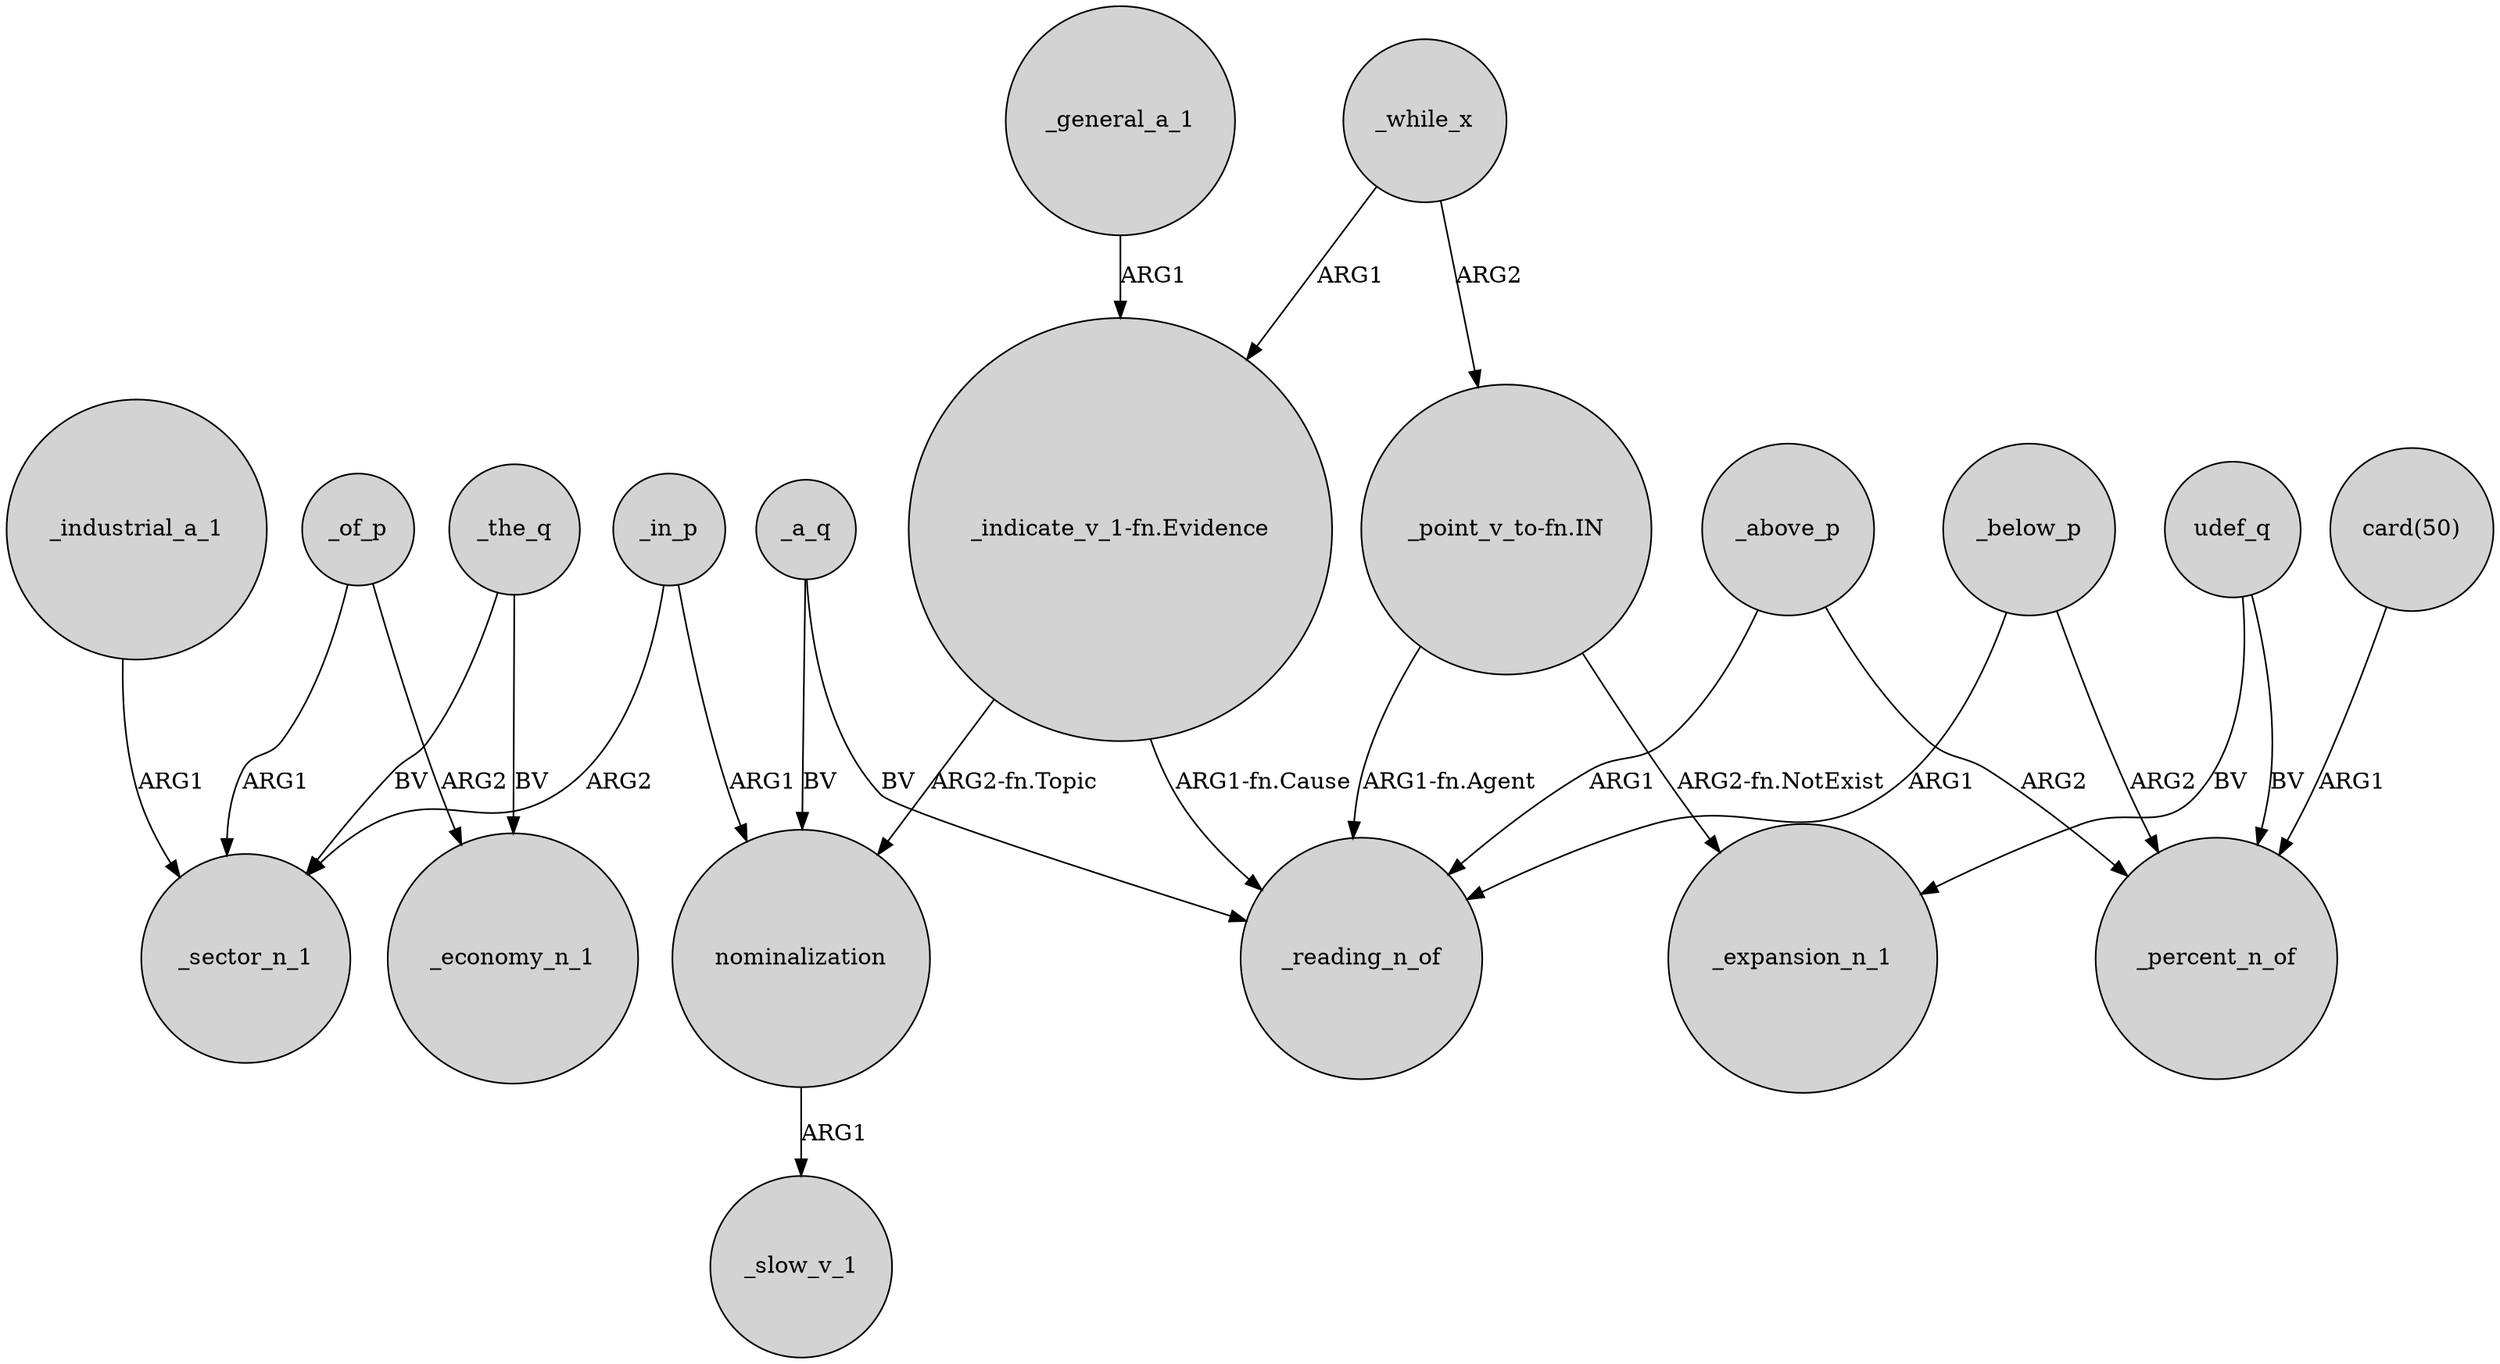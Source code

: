 digraph {
	node [shape=circle style=filled]
	_in_p -> _sector_n_1 [label=ARG2]
	_above_p -> _percent_n_of [label=ARG2]
	"_indicate_v_1-fn.Evidence" -> _reading_n_of [label="ARG1-fn.Cause"]
	"_indicate_v_1-fn.Evidence" -> nominalization [label="ARG2-fn.Topic"]
	_the_q -> _economy_n_1 [label=BV]
	"_point_v_to-fn.IN" -> _expansion_n_1 [label="ARG2-fn.NotExist"]
	_a_q -> _reading_n_of [label=BV]
	_below_p -> _reading_n_of [label=ARG1]
	_a_q -> nominalization [label=BV]
	_general_a_1 -> "_indicate_v_1-fn.Evidence" [label=ARG1]
	_while_x -> "_point_v_to-fn.IN" [label=ARG2]
	"_point_v_to-fn.IN" -> _reading_n_of [label="ARG1-fn.Agent"]
	_industrial_a_1 -> _sector_n_1 [label=ARG1]
	_above_p -> _reading_n_of [label=ARG1]
	nominalization -> _slow_v_1 [label=ARG1]
	_of_p -> _economy_n_1 [label=ARG2]
	"card(50)" -> _percent_n_of [label=ARG1]
	_of_p -> _sector_n_1 [label=ARG1]
	_in_p -> nominalization [label=ARG1]
	_below_p -> _percent_n_of [label=ARG2]
	_while_x -> "_indicate_v_1-fn.Evidence" [label=ARG1]
	udef_q -> _expansion_n_1 [label=BV]
	udef_q -> _percent_n_of [label=BV]
	_the_q -> _sector_n_1 [label=BV]
}
